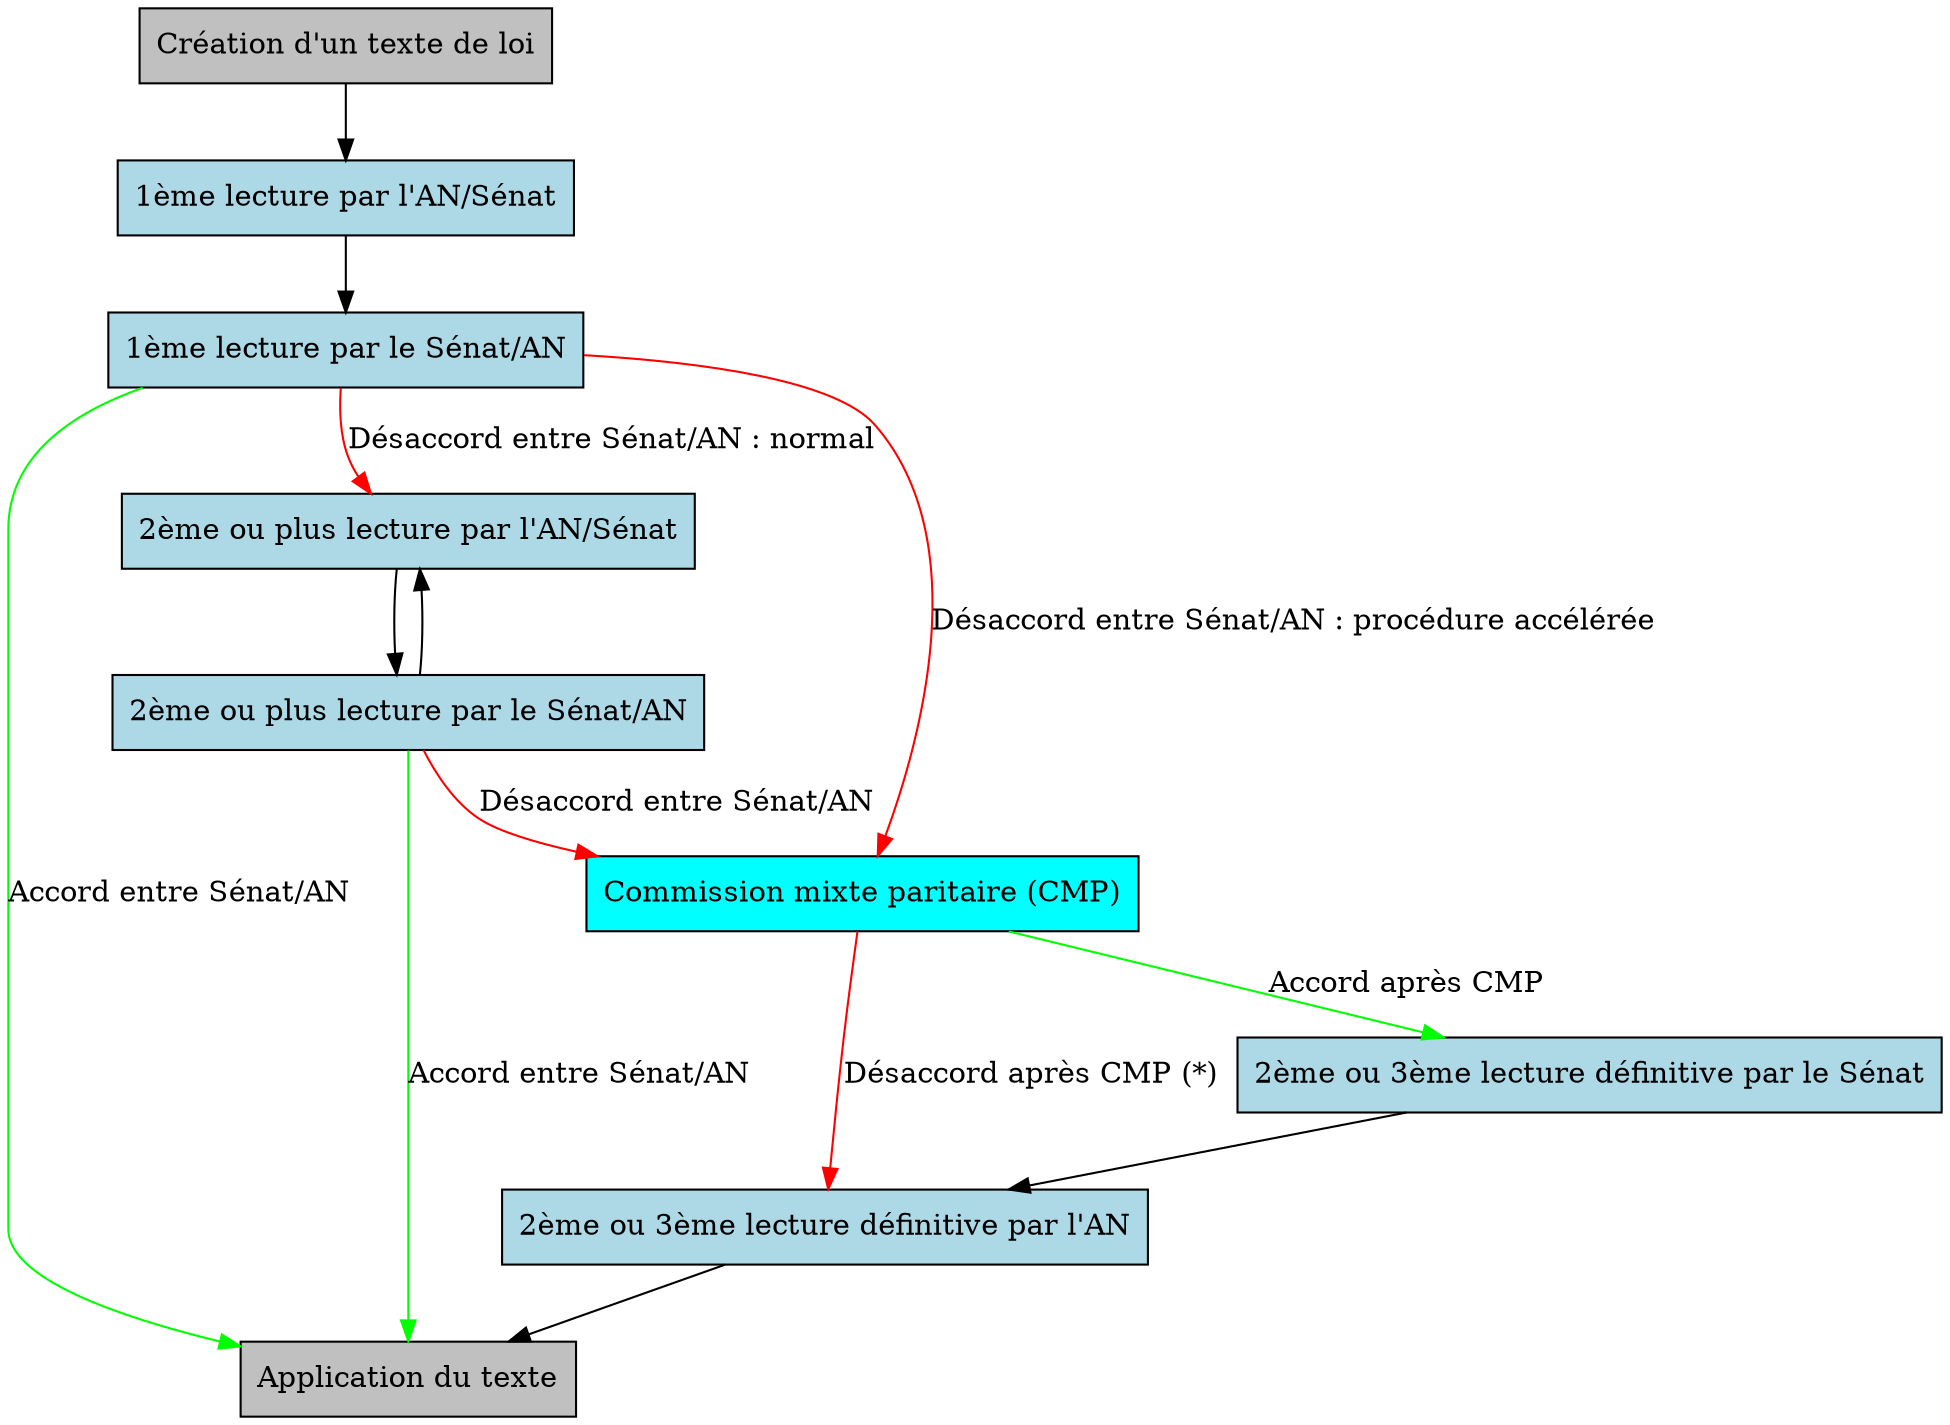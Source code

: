 digraph {
node [style=filled shape=box fillcolor=grey]
creation [label="Création d'un texte de loi"];
application [label="Application du texte"];
node [style=filled shape=box fillcolor=lightblue]
examen11 [label="1ème lecture par l'AN/Sénat"];
examen12 [label="1ème lecture par le Sénat/AN"];
examen21 [label="2ème ou plus lecture par l'AN/Sénat"];
examen22 [label="2ème ou plus lecture par le Sénat/AN"];
finalAN [label="2ème ou 3ème lecture définitive par l'AN"];
finalSenat [label="2ème ou 3ème lecture définitive par le Sénat"];
node [style=filled shape=box fillcolor=cyan]
commission [label="Commission mixte paritaire (CMP)"];
creation -> examen11;
examen11 -> examen12;
examen12 -> commission[label="Désaccord entre Sénat/AN : procédure accélérée" color=red];
commission -> finalSenat[label="Accord après CMP" color=green];
finalSenat -> finalAN;
commission -> finalAN[label="Désaccord après CMP (*)" color=red];
finalAN -> application;
examen12 -> examen21[label="Désaccord entre Sénat/AN : normal" color=red];
examen21 -> examen22;
examen22 -> examen21;
examen22 -> commission[label="Désaccord entre Sénat/AN" color=red];
examen22 -> application[label="Accord entre Sénat/AN" color=green];
examen12 -> application[label="Accord entre Sénat/AN" color=green];
}
